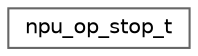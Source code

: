 digraph "Graphical Class Hierarchy"
{
 // LATEX_PDF_SIZE
  bgcolor="transparent";
  edge [fontname=Helvetica,fontsize=10,labelfontname=Helvetica,labelfontsize=10];
  node [fontname=Helvetica,fontsize=10,shape=box,height=0.2,width=0.4];
  rankdir="LR";
  Node0 [id="Node000000",label="npu_op_stop_t",height=0.2,width=0.4,color="grey40", fillcolor="white", style="filled",URL="$structnpu__op__stop__t.html",tooltip=" "];
}
